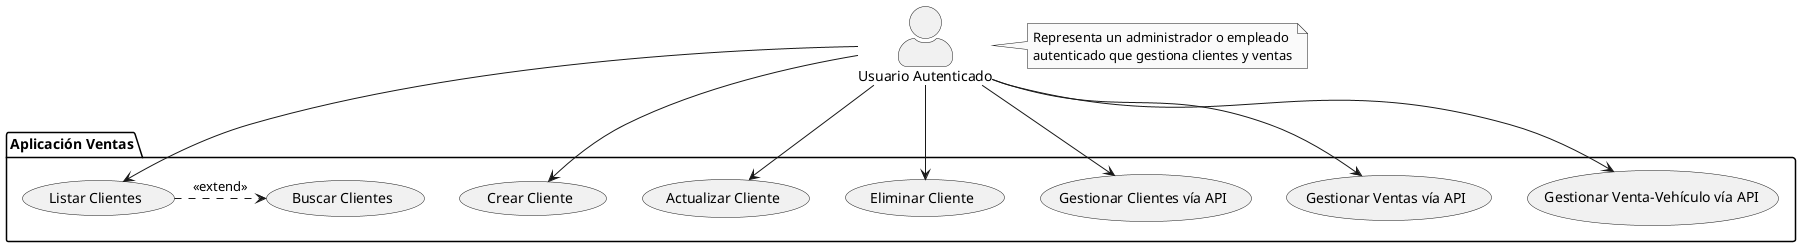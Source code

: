 @startuml
' Diagrama de Casos de Uso para la aplicación Ventas (AutoGest S.L.)

' Configuración
skinparam monochrome true
skinparam shadowing false
skinparam actorStyle awesome

' Actores
actor "Usuario Autenticado" as User

' Sistema
package "Aplicación Ventas" {

  ' Casos de Uso - Clientes
  (Listar Clientes) as ListarClientes
  (Crear Cliente) as CrearCliente
  (Actualizar Cliente) as ActualizarCliente
  (Eliminar Cliente) as EliminarCliente
  (Buscar Clientes) as BuscarClientes
  (Gestionar Clientes vía API) as GestionarClientesAPI

  ' Casos de Uso - Ventas y VentaVehiculo
  (Gestionar Ventas vía API) as GestionarVentasAPI
  (Gestionar Venta-Vehículo vía API) as GestionarVentaVehiculoAPI

  ' Relaciones entre Casos de Uso
  ListarClientes .> BuscarClientes : <<extend>>
}

' Relaciones entre Actores y Casos de Uso
User --> ListarClientes
User --> CrearCliente
User --> ActualizarCliente
User --> EliminarCliente
User --> GestionarClientesAPI
User --> GestionarVentasAPI
User --> GestionarVentaVehiculoAPI

' Notas
note right of User: Representa un administrador o empleado\nautenticado que gestiona clientes y ventas

@enduml